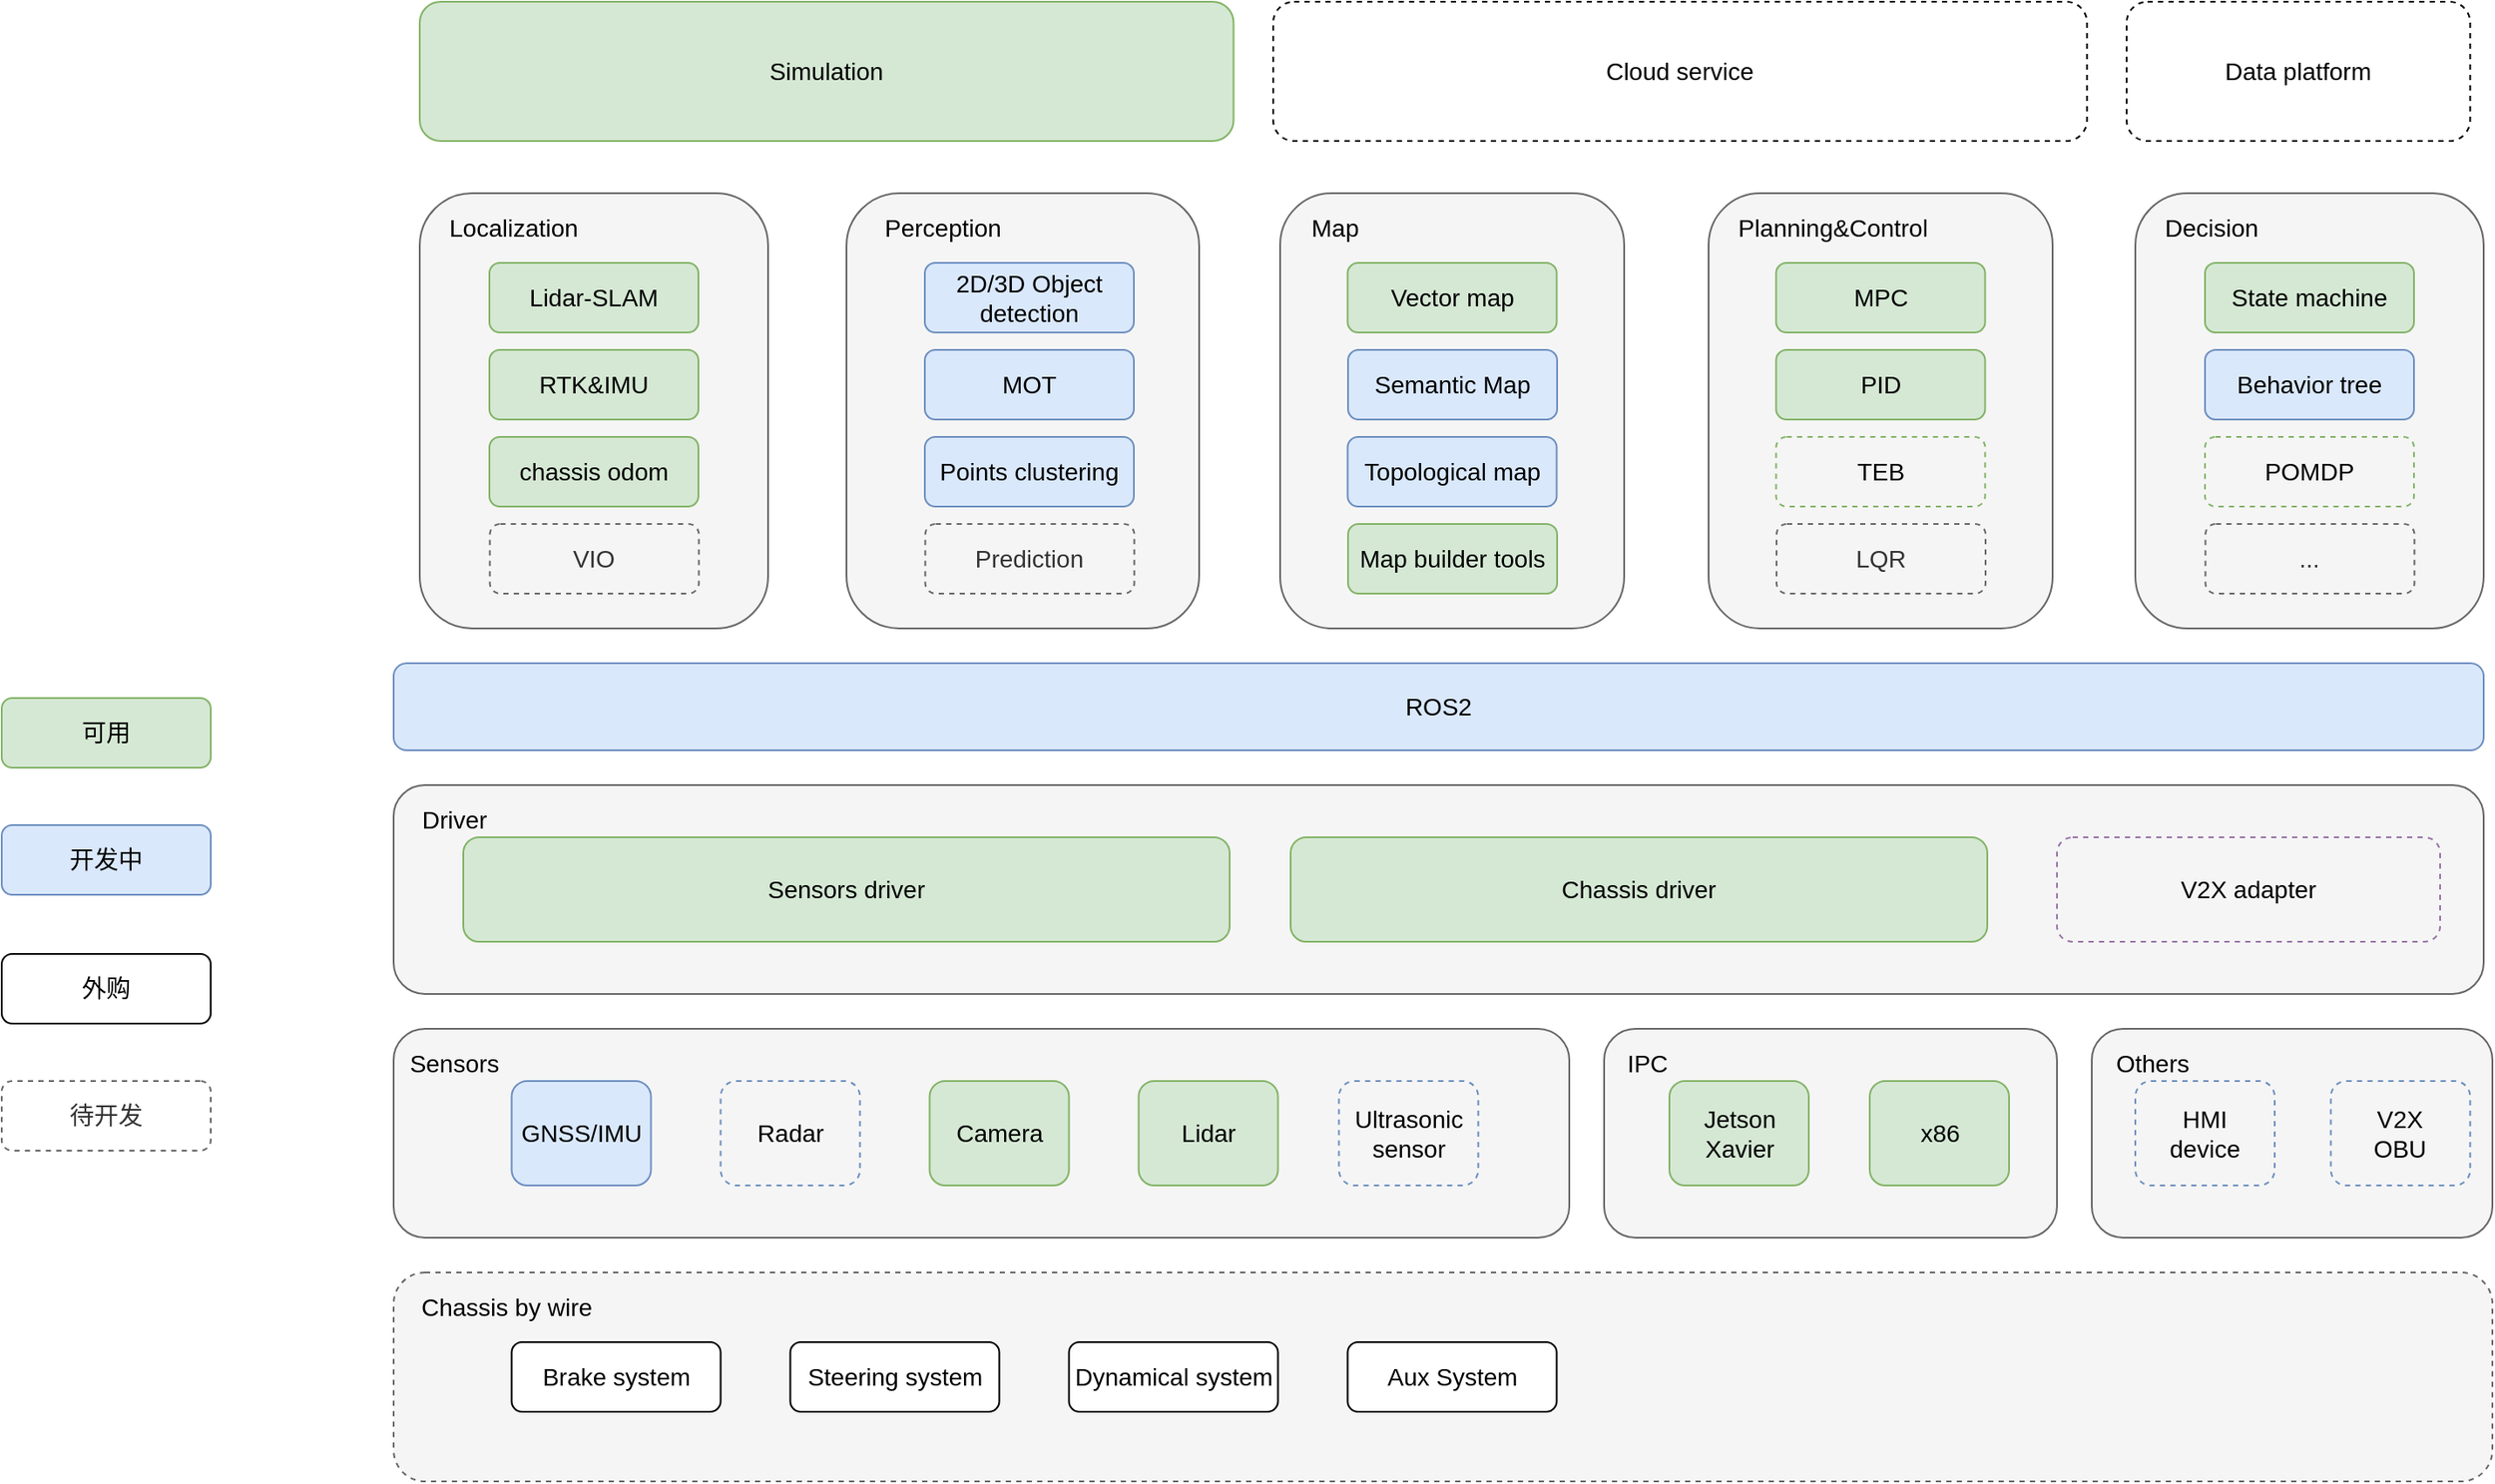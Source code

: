 <mxfile version="17.1.2" type="github">
  <diagram id="qb0dEbikMY-8Ct2QXT_G" name="Page-1">
    <mxGraphModel dx="3305" dy="1464" grid="1" gridSize="10" guides="1" tooltips="1" connect="1" arrows="1" fold="1" page="1" pageScale="1" pageWidth="850" pageHeight="1100" math="0" shadow="0">
      <root>
        <mxCell id="0" />
        <mxCell id="1" parent="0" />
        <mxCell id="_857AmooteqMtwKk63D_-8" value="" style="rounded=1;whiteSpace=wrap;html=1;fontSize=14;fillColor=#f5f5f5;strokeColor=#666666;fontColor=#333333;" vertex="1" parent="1">
          <mxGeometry x="580" y="880" width="230" height="120" as="geometry" />
        </mxCell>
        <mxCell id="-qg_6xMkto781CxPvmnp-12" value="" style="rounded=1;whiteSpace=wrap;html=1;fontSize=14;fillColor=#f5f5f5;strokeColor=#666666;fontColor=#333333;" parent="1" vertex="1">
          <mxGeometry x="-395" y="880" width="675" height="120" as="geometry" />
        </mxCell>
        <mxCell id="-qg_6xMkto781CxPvmnp-5" value="" style="rounded=1;whiteSpace=wrap;html=1;fontSize=14;dashed=1;fillColor=#f5f5f5;strokeColor=#666666;fontColor=#333333;" parent="1" vertex="1">
          <mxGeometry x="-395" y="1020" width="1205" height="120" as="geometry" />
        </mxCell>
        <mxCell id="-qg_6xMkto781CxPvmnp-1" value="Brake system" style="rounded=1;whiteSpace=wrap;html=1;fontSize=14;" parent="1" vertex="1">
          <mxGeometry x="-327.25" y="1060" width="120" height="40" as="geometry" />
        </mxCell>
        <mxCell id="-qg_6xMkto781CxPvmnp-2" value="Steering system" style="rounded=1;whiteSpace=wrap;html=1;fontSize=14;" parent="1" vertex="1">
          <mxGeometry x="-167.25" y="1060" width="120" height="40" as="geometry" />
        </mxCell>
        <mxCell id="-qg_6xMkto781CxPvmnp-3" value="Dynamical system" style="rounded=1;whiteSpace=wrap;html=1;fontSize=14;" parent="1" vertex="1">
          <mxGeometry x="-7.25" y="1060" width="120" height="40" as="geometry" />
        </mxCell>
        <mxCell id="-qg_6xMkto781CxPvmnp-4" value="Aux System" style="rounded=1;whiteSpace=wrap;html=1;fontSize=14;" parent="1" vertex="1">
          <mxGeometry x="152.75" y="1060" width="120" height="40" as="geometry" />
        </mxCell>
        <mxCell id="-qg_6xMkto781CxPvmnp-6" value="Chassis by wire" style="text;html=1;strokeColor=none;fillColor=none;align=center;verticalAlign=middle;whiteSpace=wrap;rounded=0;dashed=1;fontSize=14;" parent="1" vertex="1">
          <mxGeometry x="-395" y="1030" width="130" height="20" as="geometry" />
        </mxCell>
        <mxCell id="-qg_6xMkto781CxPvmnp-8" value="Lidar" style="rounded=1;whiteSpace=wrap;html=1;fontSize=14;fillColor=#d5e8d4;strokeColor=#82b366;" parent="1" vertex="1">
          <mxGeometry x="32.75" y="910" width="80" height="60" as="geometry" />
        </mxCell>
        <mxCell id="-qg_6xMkto781CxPvmnp-9" value="Camera" style="rounded=1;whiteSpace=wrap;html=1;fontSize=14;fillColor=#d5e8d4;strokeColor=#82b366;" parent="1" vertex="1">
          <mxGeometry x="-87.25" y="910" width="80" height="60" as="geometry" />
        </mxCell>
        <mxCell id="-qg_6xMkto781CxPvmnp-10" value="Radar" style="rounded=1;whiteSpace=wrap;html=1;fontSize=14;fillColor=none;strokeColor=#6c8ebf;dashed=1;" parent="1" vertex="1">
          <mxGeometry x="-207.25" y="910" width="80" height="60" as="geometry" />
        </mxCell>
        <mxCell id="-qg_6xMkto781CxPvmnp-11" value="GNSS/IMU" style="rounded=1;whiteSpace=wrap;html=1;fontSize=14;fillColor=#dae8fc;strokeColor=#6c8ebf;" parent="1" vertex="1">
          <mxGeometry x="-327.25" y="910" width="80" height="60" as="geometry" />
        </mxCell>
        <mxCell id="-qg_6xMkto781CxPvmnp-13" value="Sensors" style="text;html=1;strokeColor=none;fillColor=none;align=center;verticalAlign=middle;whiteSpace=wrap;rounded=0;dashed=1;fontSize=14;" parent="1" vertex="1">
          <mxGeometry x="-425" y="890" width="130" height="20" as="geometry" />
        </mxCell>
        <mxCell id="-qg_6xMkto781CxPvmnp-14" value="" style="rounded=1;whiteSpace=wrap;html=1;fontSize=14;fillColor=#f5f5f5;strokeColor=#666666;fontColor=#333333;" parent="1" vertex="1">
          <mxGeometry x="-395" y="740" width="1200" height="120" as="geometry" />
        </mxCell>
        <mxCell id="-qg_6xMkto781CxPvmnp-15" value="Chassis driver" style="rounded=1;whiteSpace=wrap;html=1;fontSize=14;fillColor=#d5e8d4;strokeColor=#82b366;" parent="1" vertex="1">
          <mxGeometry x="120" y="770" width="400" height="60" as="geometry" />
        </mxCell>
        <mxCell id="-qg_6xMkto781CxPvmnp-16" value="Sensors driver" style="rounded=1;whiteSpace=wrap;html=1;fontSize=14;fillColor=#d5e8d4;strokeColor=#82b366;" parent="1" vertex="1">
          <mxGeometry x="-355" y="770" width="440" height="60" as="geometry" />
        </mxCell>
        <mxCell id="-qg_6xMkto781CxPvmnp-17" value="Driver" style="text;html=1;strokeColor=none;fillColor=none;align=center;verticalAlign=middle;whiteSpace=wrap;rounded=0;dashed=1;fontSize=14;" parent="1" vertex="1">
          <mxGeometry x="-425" y="750" width="130" height="20" as="geometry" />
        </mxCell>
        <mxCell id="-qg_6xMkto781CxPvmnp-23" value="" style="rounded=1;whiteSpace=wrap;html=1;fontSize=14;fillColor=#f5f5f5;strokeColor=#666666;fontColor=#333333;" parent="1" vertex="1">
          <mxGeometry x="-380" y="400" width="200" height="250" as="geometry" />
        </mxCell>
        <mxCell id="-qg_6xMkto781CxPvmnp-24" value="" style="rounded=1;whiteSpace=wrap;html=1;fontSize=14;fillColor=#f5f5f5;fontColor=#333333;strokeColor=#666666;" parent="1" vertex="1">
          <mxGeometry x="-135" y="400" width="202.5" height="250" as="geometry" />
        </mxCell>
        <mxCell id="-qg_6xMkto781CxPvmnp-25" value="" style="rounded=1;whiteSpace=wrap;html=1;fontSize=14;fillColor=#f5f5f5;strokeColor=#666666;fontColor=#333333;" parent="1" vertex="1">
          <mxGeometry x="114" y="400" width="197.5" height="250" as="geometry" />
        </mxCell>
        <mxCell id="-qg_6xMkto781CxPvmnp-26" value="" style="rounded=1;whiteSpace=wrap;html=1;fontSize=14;fillColor=#f5f5f5;strokeColor=#666666;fontColor=#333333;" parent="1" vertex="1">
          <mxGeometry x="360" y="400" width="197.5" height="250" as="geometry" />
        </mxCell>
        <mxCell id="-qg_6xMkto781CxPvmnp-27" value="" style="rounded=1;whiteSpace=wrap;html=1;fontSize=14;fillColor=#f5f5f5;strokeColor=#666666;fontColor=#333333;" parent="1" vertex="1">
          <mxGeometry x="605" y="400" width="200" height="250" as="geometry" />
        </mxCell>
        <mxCell id="-qg_6xMkto781CxPvmnp-28" value="Localization" style="text;html=1;strokeColor=none;fillColor=none;align=left;verticalAlign=middle;whiteSpace=wrap;rounded=0;dashed=1;fontSize=14;" parent="1" vertex="1">
          <mxGeometry x="-365" y="410" width="130" height="20" as="geometry" />
        </mxCell>
        <mxCell id="-qg_6xMkto781CxPvmnp-29" value="Perception" style="text;html=1;strokeColor=none;fillColor=none;align=left;verticalAlign=middle;whiteSpace=wrap;rounded=0;dashed=1;fontSize=14;" parent="1" vertex="1">
          <mxGeometry x="-115" y="410" width="130" height="20" as="geometry" />
        </mxCell>
        <mxCell id="-qg_6xMkto781CxPvmnp-30" value="Map" style="text;html=1;strokeColor=none;fillColor=none;align=left;verticalAlign=middle;whiteSpace=wrap;rounded=0;fontSize=14;" parent="1" vertex="1">
          <mxGeometry x="130" y="410" width="130" height="20" as="geometry" />
        </mxCell>
        <mxCell id="-qg_6xMkto781CxPvmnp-31" value="Planning&amp;amp;Control" style="text;html=1;strokeColor=none;fillColor=none;align=left;verticalAlign=middle;whiteSpace=wrap;rounded=0;dashed=1;fontSize=14;" parent="1" vertex="1">
          <mxGeometry x="375" y="410" width="130" height="20" as="geometry" />
        </mxCell>
        <mxCell id="-qg_6xMkto781CxPvmnp-36" value="Lidar-SLAM" style="rounded=1;whiteSpace=wrap;html=1;fontSize=14;fillColor=#d5e8d4;strokeColor=#82b366;" parent="1" vertex="1">
          <mxGeometry x="-340" y="440" width="120" height="40" as="geometry" />
        </mxCell>
        <mxCell id="-qg_6xMkto781CxPvmnp-37" value="RTK&amp;amp;IMU" style="rounded=1;whiteSpace=wrap;html=1;fontSize=14;fillColor=#d5e8d4;strokeColor=#82b366;" parent="1" vertex="1">
          <mxGeometry x="-340" y="490" width="120" height="40" as="geometry" />
        </mxCell>
        <mxCell id="-qg_6xMkto781CxPvmnp-38" value="VIO" style="rounded=1;whiteSpace=wrap;html=1;fontSize=14;fillColor=none;strokeColor=#666666;fontColor=#333333;dashed=1;" parent="1" vertex="1">
          <mxGeometry x="-339.75" y="590" width="120" height="40" as="geometry" />
        </mxCell>
        <mxCell id="-qg_6xMkto781CxPvmnp-39" value="2D/3D Object detection" style="rounded=1;whiteSpace=wrap;html=1;fontSize=14;strokeColor=#6c8ebf;fillColor=#dae8fc;" parent="1" vertex="1">
          <mxGeometry x="-90" y="440" width="120" height="40" as="geometry" />
        </mxCell>
        <mxCell id="-qg_6xMkto781CxPvmnp-40" value="MOT" style="rounded=1;whiteSpace=wrap;html=1;fontSize=14;strokeColor=#6c8ebf;fillColor=#dae8fc;" parent="1" vertex="1">
          <mxGeometry x="-90" y="490" width="120" height="40" as="geometry" />
        </mxCell>
        <mxCell id="-qg_6xMkto781CxPvmnp-41" value="Prediction" style="rounded=1;whiteSpace=wrap;html=1;fontSize=14;strokeColor=#666666;fontColor=#333333;fillColor=none;dashed=1;" parent="1" vertex="1">
          <mxGeometry x="-89.75" y="590" width="120" height="40" as="geometry" />
        </mxCell>
        <mxCell id="-qg_6xMkto781CxPvmnp-42" value="&lt;span style=&quot;color: rgb(0 , 0 , 0)&quot;&gt;Semantic Map&lt;/span&gt;" style="rounded=1;whiteSpace=wrap;html=1;fontSize=14;fillColor=#dae8fc;strokeColor=#6c8ebf;" parent="1" vertex="1">
          <mxGeometry x="153" y="490" width="120" height="40" as="geometry" />
        </mxCell>
        <mxCell id="-qg_6xMkto781CxPvmnp-43" value="Vector map" style="rounded=1;whiteSpace=wrap;html=1;fontSize=14;fillColor=#d5e8d4;strokeColor=#82b366;" parent="1" vertex="1">
          <mxGeometry x="152.75" y="440" width="120" height="40" as="geometry" />
        </mxCell>
        <mxCell id="-qg_6xMkto781CxPvmnp-44" value="Map builder tools" style="rounded=1;whiteSpace=wrap;html=1;fontSize=14;fillColor=#d5e8d4;strokeColor=#82b366;" parent="1" vertex="1">
          <mxGeometry x="153" y="590" width="120" height="40" as="geometry" />
        </mxCell>
        <mxCell id="-qg_6xMkto781CxPvmnp-45" value="MPC" style="rounded=1;whiteSpace=wrap;html=1;fontSize=14;fillColor=#d5e8d4;strokeColor=#82b366;" parent="1" vertex="1">
          <mxGeometry x="398.75" y="440" width="120" height="40" as="geometry" />
        </mxCell>
        <mxCell id="-qg_6xMkto781CxPvmnp-46" value="PID" style="rounded=1;whiteSpace=wrap;html=1;fontSize=14;fillColor=#d5e8d4;strokeColor=#82b366;" parent="1" vertex="1">
          <mxGeometry x="398.75" y="490" width="120" height="40" as="geometry" />
        </mxCell>
        <mxCell id="-qg_6xMkto781CxPvmnp-47" value="LQR" style="rounded=1;whiteSpace=wrap;html=1;fontSize=14;fillColor=#f5f5f5;strokeColor=#666666;fontColor=#333333;dashed=1;" parent="1" vertex="1">
          <mxGeometry x="399" y="590" width="120" height="40" as="geometry" />
        </mxCell>
        <mxCell id="-qg_6xMkto781CxPvmnp-48" value="&lt;span style=&quot;text-align: center&quot;&gt;Decision&lt;/span&gt;" style="text;html=1;strokeColor=none;fillColor=none;align=left;verticalAlign=middle;whiteSpace=wrap;rounded=0;dashed=1;fontSize=14;" parent="1" vertex="1">
          <mxGeometry x="620" y="410" width="130" height="20" as="geometry" />
        </mxCell>
        <mxCell id="-qg_6xMkto781CxPvmnp-49" value="Behavior tree" style="rounded=1;whiteSpace=wrap;html=1;fontSize=14;fillColor=#dae8fc;strokeColor=#6c8ebf;" parent="1" vertex="1">
          <mxGeometry x="645" y="490" width="120" height="40" as="geometry" />
        </mxCell>
        <mxCell id="-qg_6xMkto781CxPvmnp-50" value="State machine" style="rounded=1;whiteSpace=wrap;html=1;fontSize=14;fillColor=#d5e8d4;strokeColor=#82b366;" parent="1" vertex="1">
          <mxGeometry x="645" y="440" width="120" height="40" as="geometry" />
        </mxCell>
        <mxCell id="-qg_6xMkto781CxPvmnp-51" value="..." style="rounded=1;whiteSpace=wrap;html=1;fontSize=14;fillColor=#f5f5f5;strokeColor=#666666;fontColor=#333333;dashed=1;" parent="1" vertex="1">
          <mxGeometry x="645.25" y="590" width="120" height="40" as="geometry" />
        </mxCell>
        <mxCell id="-qg_6xMkto781CxPvmnp-52" value="ROS2" style="rounded=1;whiteSpace=wrap;html=1;fontSize=14;fillColor=#dae8fc;strokeColor=#6c8ebf;" parent="1" vertex="1">
          <mxGeometry x="-395" y="670" width="1200" height="50" as="geometry" />
        </mxCell>
        <mxCell id="-qg_6xMkto781CxPvmnp-53" value="Cloud service" style="rounded=1;whiteSpace=wrap;html=1;fontSize=14;dashed=1;fillColor=none;" parent="1" vertex="1">
          <mxGeometry x="110" y="290" width="467.25" height="80" as="geometry" />
        </mxCell>
        <mxCell id="-qg_6xMkto781CxPvmnp-54" value="Data platform" style="rounded=1;whiteSpace=wrap;html=1;fontSize=14;dashed=1;fillColor=none;" parent="1" vertex="1">
          <mxGeometry x="600" y="290" width="197.25" height="80" as="geometry" />
        </mxCell>
        <mxCell id="_857AmooteqMtwKk63D_-1" value="Ultrasonic sensor" style="rounded=1;whiteSpace=wrap;html=1;fontSize=14;fillColor=none;strokeColor=#6c8ebf;dashed=1;" vertex="1" parent="1">
          <mxGeometry x="147.75" y="910" width="80" height="60" as="geometry" />
        </mxCell>
        <mxCell id="_857AmooteqMtwKk63D_-2" value="" style="rounded=1;whiteSpace=wrap;html=1;fontSize=14;fillColor=#f5f5f5;strokeColor=#666666;fontColor=#333333;" vertex="1" parent="1">
          <mxGeometry x="300" y="880" width="260" height="120" as="geometry" />
        </mxCell>
        <mxCell id="_857AmooteqMtwKk63D_-3" value="IPC" style="text;html=1;strokeColor=none;fillColor=none;align=center;verticalAlign=middle;whiteSpace=wrap;rounded=0;dashed=1;fontSize=14;" vertex="1" parent="1">
          <mxGeometry x="290" y="890" width="70" height="20" as="geometry" />
        </mxCell>
        <mxCell id="_857AmooteqMtwKk63D_-4" value="Jetson Xavier" style="rounded=1;whiteSpace=wrap;html=1;fontSize=14;fillColor=#d5e8d4;strokeColor=#82b366;" vertex="1" parent="1">
          <mxGeometry x="337.5" y="910" width="80" height="60" as="geometry" />
        </mxCell>
        <mxCell id="_857AmooteqMtwKk63D_-5" value="x86" style="rounded=1;whiteSpace=wrap;html=1;fontSize=14;fillColor=#d5e8d4;strokeColor=#82b366;" vertex="1" parent="1">
          <mxGeometry x="452.5" y="910" width="80" height="60" as="geometry" />
        </mxCell>
        <mxCell id="_857AmooteqMtwKk63D_-7" value="HMI&lt;br&gt;device" style="rounded=1;whiteSpace=wrap;html=1;fontSize=14;fillColor=none;strokeColor=#6c8ebf;dashed=1;" vertex="1" parent="1">
          <mxGeometry x="605" y="910" width="80" height="60" as="geometry" />
        </mxCell>
        <mxCell id="_857AmooteqMtwKk63D_-9" value="Others" style="text;html=1;strokeColor=none;fillColor=none;align=center;verticalAlign=middle;whiteSpace=wrap;rounded=0;dashed=1;fontSize=14;" vertex="1" parent="1">
          <mxGeometry x="580" y="890" width="70" height="20" as="geometry" />
        </mxCell>
        <mxCell id="_857AmooteqMtwKk63D_-10" value="V2X&lt;br&gt;OBU" style="rounded=1;whiteSpace=wrap;html=1;fontSize=14;fillColor=none;strokeColor=#6c8ebf;dashed=1;" vertex="1" parent="1">
          <mxGeometry x="717.25" y="910" width="80" height="60" as="geometry" />
        </mxCell>
        <mxCell id="_857AmooteqMtwKk63D_-11" value="V2X adapter" style="rounded=1;whiteSpace=wrap;html=1;fontSize=14;fillColor=none;strokeColor=#9673a6;dashed=1;" vertex="1" parent="1">
          <mxGeometry x="560" y="770" width="220" height="60" as="geometry" />
        </mxCell>
        <mxCell id="_857AmooteqMtwKk63D_-12" value="chassis odom" style="rounded=1;whiteSpace=wrap;html=1;fontSize=14;fillColor=#d5e8d4;strokeColor=#82b366;" vertex="1" parent="1">
          <mxGeometry x="-340" y="540" width="120" height="40" as="geometry" />
        </mxCell>
        <mxCell id="_857AmooteqMtwKk63D_-13" value="Points clustering" style="rounded=1;whiteSpace=wrap;html=1;fontSize=14;strokeColor=#6c8ebf;fillColor=#dae8fc;" vertex="1" parent="1">
          <mxGeometry x="-90" y="540" width="120" height="40" as="geometry" />
        </mxCell>
        <mxCell id="_857AmooteqMtwKk63D_-14" value="Topological map" style="rounded=1;whiteSpace=wrap;html=1;fontSize=14;fillColor=#dae8fc;strokeColor=#6c8ebf;" vertex="1" parent="1">
          <mxGeometry x="152.75" y="540" width="120" height="40" as="geometry" />
        </mxCell>
        <mxCell id="_857AmooteqMtwKk63D_-15" value="TEB" style="rounded=1;whiteSpace=wrap;html=1;fontSize=14;fillColor=none;strokeColor=#82b366;dashed=1;" vertex="1" parent="1">
          <mxGeometry x="398.75" y="540" width="120" height="40" as="geometry" />
        </mxCell>
        <mxCell id="_857AmooteqMtwKk63D_-16" value="POMDP" style="rounded=1;whiteSpace=wrap;html=1;fontSize=14;fillColor=none;strokeColor=#82b366;dashed=1;" vertex="1" parent="1">
          <mxGeometry x="645" y="540" width="120" height="40" as="geometry" />
        </mxCell>
        <mxCell id="_857AmooteqMtwKk63D_-17" value="Simulation" style="rounded=1;whiteSpace=wrap;html=1;fontSize=14;fillColor=#d5e8d4;strokeColor=#82b366;" vertex="1" parent="1">
          <mxGeometry x="-380" y="290" width="467.25" height="80" as="geometry" />
        </mxCell>
        <mxCell id="_857AmooteqMtwKk63D_-18" value="可用" style="rounded=1;whiteSpace=wrap;html=1;fontSize=14;fillColor=#d5e8d4;strokeColor=#82b366;flipH=1;flipV=1;" vertex="1" parent="1">
          <mxGeometry x="-620" y="690" width="120" height="40" as="geometry" />
        </mxCell>
        <mxCell id="_857AmooteqMtwKk63D_-19" value="开发中" style="rounded=1;whiteSpace=wrap;html=1;fontSize=14;strokeColor=#6c8ebf;fillColor=#dae8fc;flipH=1;flipV=1;" vertex="1" parent="1">
          <mxGeometry x="-620" y="763" width="120" height="40" as="geometry" />
        </mxCell>
        <mxCell id="_857AmooteqMtwKk63D_-20" value="待开发" style="rounded=1;whiteSpace=wrap;html=1;fontSize=14;fillColor=none;strokeColor=#666666;fontColor=#333333;dashed=1;flipH=1;flipV=0;" vertex="1" parent="1">
          <mxGeometry x="-620" y="910" width="120" height="40" as="geometry" />
        </mxCell>
        <mxCell id="_857AmooteqMtwKk63D_-21" value="外购" style="rounded=1;whiteSpace=wrap;html=1;fontSize=14;flipH=1;flipV=1;" vertex="1" parent="1">
          <mxGeometry x="-620" y="837" width="120" height="40" as="geometry" />
        </mxCell>
      </root>
    </mxGraphModel>
  </diagram>
</mxfile>

